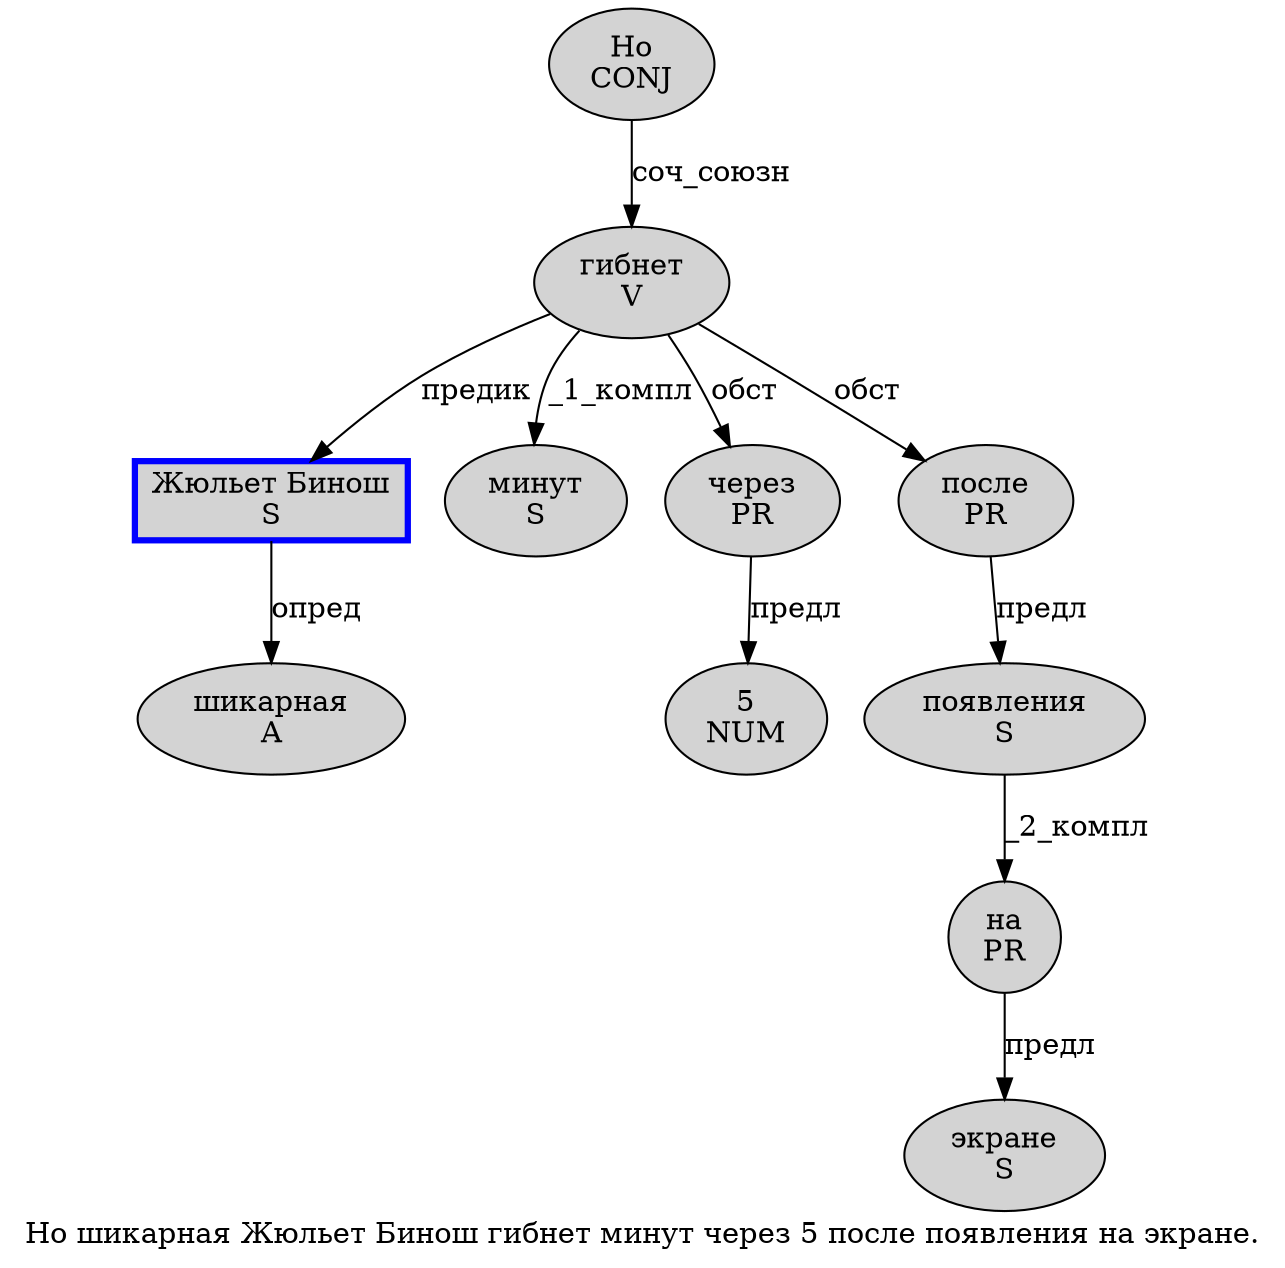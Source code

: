 digraph SENTENCE_4466 {
	graph [label="Но шикарная Жюльет Бинош гибнет минут через 5 после появления на экране."]
	node [style=filled]
		0 [label="Но
CONJ" color="" fillcolor=lightgray penwidth=1 shape=ellipse]
		1 [label="шикарная
A" color="" fillcolor=lightgray penwidth=1 shape=ellipse]
		2 [label="Жюльет Бинош
S" color=blue fillcolor=lightgray penwidth=3 shape=box]
		3 [label="гибнет
V" color="" fillcolor=lightgray penwidth=1 shape=ellipse]
		4 [label="минут
S" color="" fillcolor=lightgray penwidth=1 shape=ellipse]
		5 [label="через
PR" color="" fillcolor=lightgray penwidth=1 shape=ellipse]
		6 [label="5
NUM" color="" fillcolor=lightgray penwidth=1 shape=ellipse]
		7 [label="после
PR" color="" fillcolor=lightgray penwidth=1 shape=ellipse]
		8 [label="появления
S" color="" fillcolor=lightgray penwidth=1 shape=ellipse]
		9 [label="на
PR" color="" fillcolor=lightgray penwidth=1 shape=ellipse]
		10 [label="экране
S" color="" fillcolor=lightgray penwidth=1 shape=ellipse]
			2 -> 1 [label="опред"]
			9 -> 10 [label="предл"]
			7 -> 8 [label="предл"]
			5 -> 6 [label="предл"]
			0 -> 3 [label="соч_союзн"]
			3 -> 2 [label="предик"]
			3 -> 4 [label="_1_компл"]
			3 -> 5 [label="обст"]
			3 -> 7 [label="обст"]
			8 -> 9 [label="_2_компл"]
}